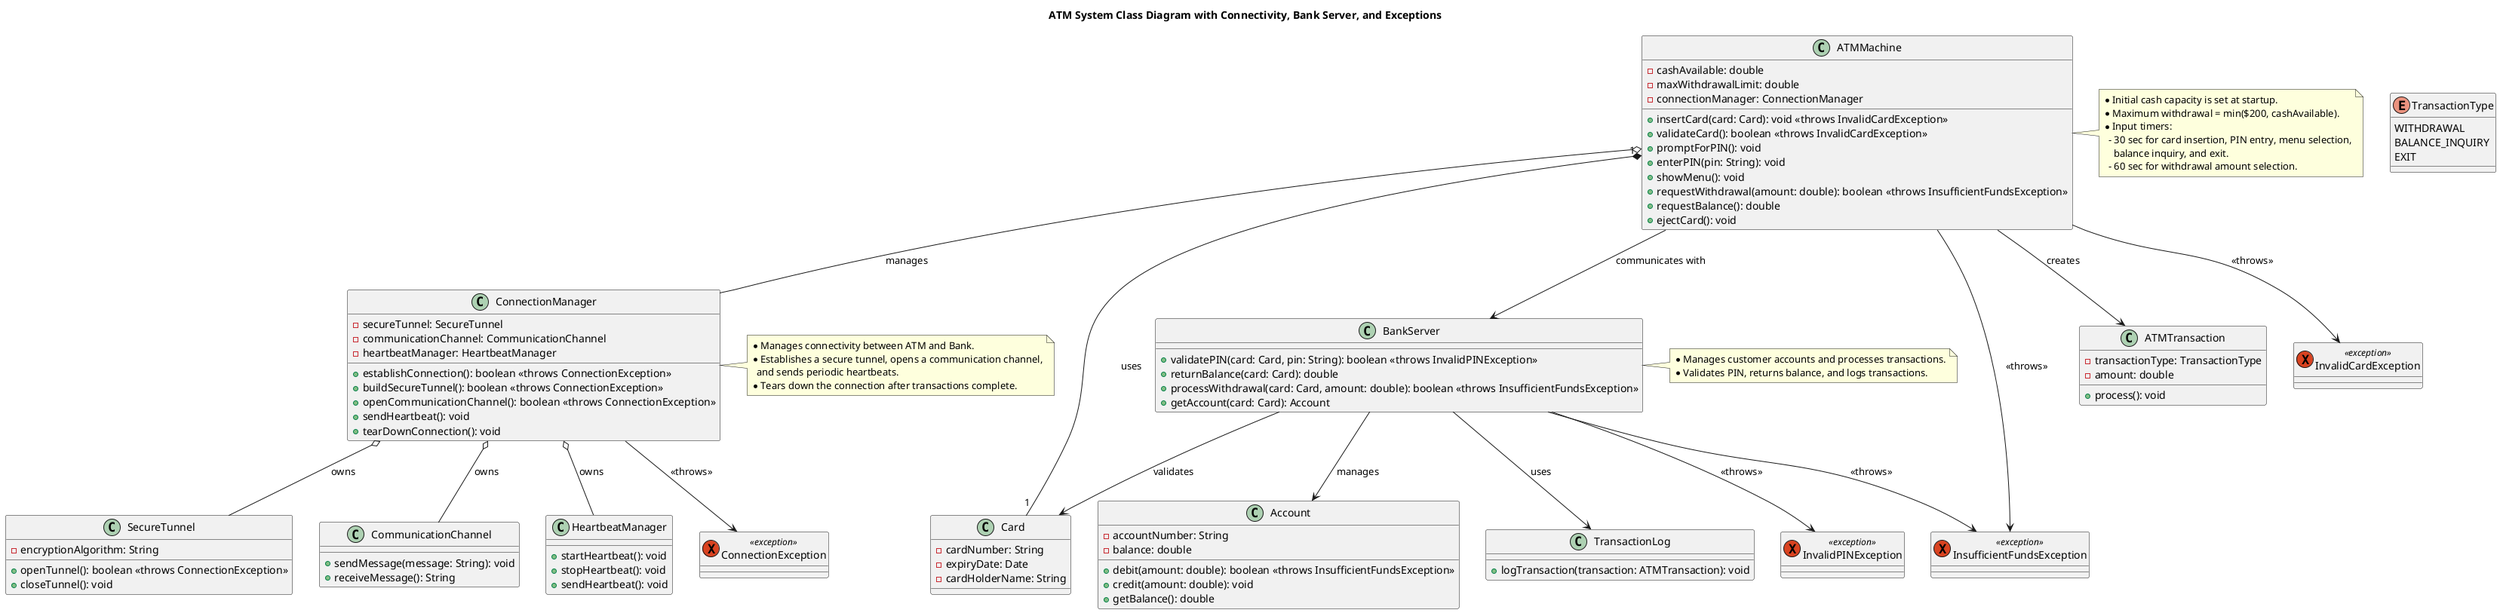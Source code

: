 @startuml

title ATM System Class Diagram with Connectivity, Bank Server, and Exceptions

' ---------------------------
' Core Classes
' ---------------------------
class ATMMachine {
  - cashAvailable: double
  - maxWithdrawalLimit: double
  - connectionManager: ConnectionManager
  + insertCard(card: Card): void <<throws InvalidCardException>>
  + validateCard(): boolean <<throws InvalidCardException>>
  + promptForPIN(): void
  + enterPIN(pin: String): void
  + showMenu(): void
  + requestWithdrawal(amount: double): boolean <<throws InsufficientFundsException>>
  + requestBalance(): double
  + ejectCard(): void
}

class BankServer {
  + validatePIN(card: Card, pin: String): boolean <<throws InvalidPINException>>
  + returnBalance(card: Card): double
  + processWithdrawal(card: Card, amount: double): boolean <<throws InsufficientFundsException>>
  + getAccount(card: Card): Account
}

class Card {
  - cardNumber: String
  - expiryDate: Date
  - cardHolderName: String
}

class ATMTransaction {
  - transactionType: TransactionType
  - amount: double
  + process(): void
}

enum TransactionType {
  WITHDRAWAL
  BALANCE_INQUIRY
  EXIT
}

' ---------------------------
' Connectivity Classes
' ---------------------------
class ConnectionManager {
  - secureTunnel: SecureTunnel
  - communicationChannel: CommunicationChannel
  - heartbeatManager: HeartbeatManager
  + establishConnection(): boolean <<throws ConnectionException>>
  + buildSecureTunnel(): boolean <<throws ConnectionException>>
  + openCommunicationChannel(): boolean <<throws ConnectionException>>
  + sendHeartbeat(): void
  + tearDownConnection(): void
}

class SecureTunnel {
  - encryptionAlgorithm: String
  + openTunnel(): boolean <<throws ConnectionException>>
  + closeTunnel(): void
}

class CommunicationChannel {
  + sendMessage(message: String): void
  + receiveMessage(): String
}

class HeartbeatManager {
  + startHeartbeat(): void
  + stopHeartbeat(): void
  + sendHeartbeat(): void
}

' ---------------------------
' Bank Server Additional Classes
' ---------------------------
class Account {
  - accountNumber: String
  - balance: double
  + debit(amount: double): boolean <<throws InsufficientFundsException>>
  + credit(amount: double): void
  + getBalance(): double
}

class TransactionLog {
  + logTransaction(transaction: ATMTransaction): void
}

' ---------------------------
' Exception Classes
' ---------------------------
exception InvalidCardException <<exception>> {
}
exception InvalidPINException <<exception>> {
}
exception InsufficientFundsException <<exception>> {
}
exception ConnectionException <<exception>> {
}

' ---------------------------
' Relationships
' ---------------------------
ATMMachine "1" *-- "1" Card : uses
ATMMachine --> BankServer : communicates with
ATMMachine --> ATMTransaction : creates
ATMMachine o-- ConnectionManager : manages

ConnectionManager o-- SecureTunnel : owns
ConnectionManager o-- CommunicationChannel : owns
ConnectionManager o-- HeartbeatManager : owns

BankServer --> Card : validates
BankServer --> Account : manages
BankServer --> TransactionLog : uses

' Indicate which methods might throw exceptions
ATMMachine --> InvalidCardException : <<throws>>
ATMMachine --> InsufficientFundsException : <<throws>>
BankServer --> InvalidPINException : <<throws>>
BankServer --> InsufficientFundsException : <<throws>>
ConnectionManager --> ConnectionException : <<throws>>

' ---------------------------
' Constraints & Notes
' ---------------------------
note right of ATMMachine
  * Initial cash capacity is set at startup.
  * Maximum withdrawal = min($200, cashAvailable).
  * Input timers:
    - 30 sec for card insertion, PIN entry, menu selection,
      balance inquiry, and exit.
    - 60 sec for withdrawal amount selection.
end note

note right of ConnectionManager
  * Manages connectivity between ATM and Bank.
  * Establishes a secure tunnel, opens a communication channel,
    and sends periodic heartbeats.
  * Tears down the connection after transactions complete.
end note

note right of BankServer
  * Manages customer accounts and processes transactions.
  * Validates PIN, returns balance, and logs transactions.
end note

@enduml
